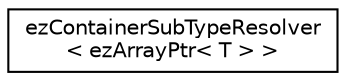 digraph "Graphical Class Hierarchy"
{
 // LATEX_PDF_SIZE
  edge [fontname="Helvetica",fontsize="10",labelfontname="Helvetica",labelfontsize="10"];
  node [fontname="Helvetica",fontsize="10",shape=record];
  rankdir="LR";
  Node0 [label="ezContainerSubTypeResolver\l\< ezArrayPtr\< T \> \>",height=0.2,width=0.4,color="black", fillcolor="white", style="filled",URL="$de/d72/structez_container_sub_type_resolver_3_01ez_array_ptr_3_01_t_01_4_01_4.htm",tooltip=" "];
}
